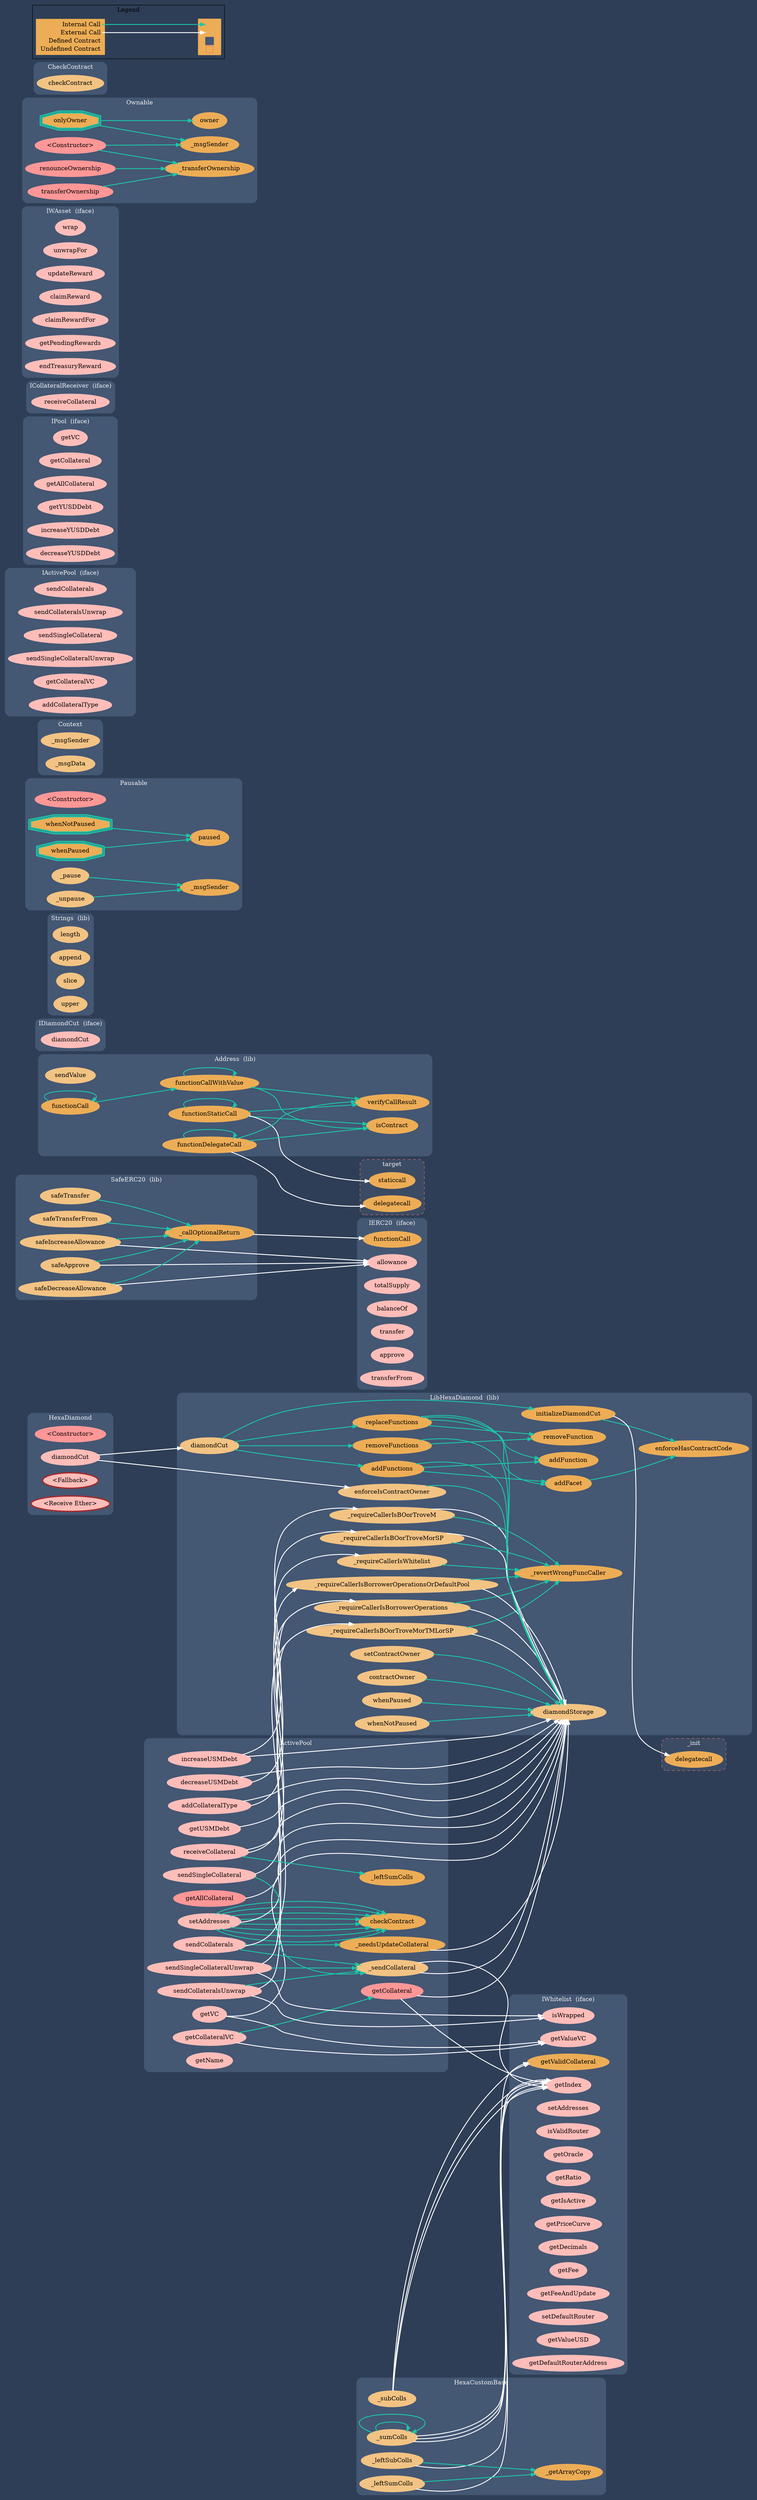 digraph G {
  graph [ ratio = "auto", page = "100", compound =true, bgcolor = "#2e3e56" ];
  node [ style = "filled", fillcolor = "#edad56", color = "#edad56", penwidth =3 ];
  edge [ color = "#fcfcfc", penwidth =2, fontname = "helvetica Neue Ultra Light" ];
subgraph "clusterActivePool" {
  graph [ label = "ActivePool", color = "#445773", fontcolor = "#f0f0f0", style = "rounded", bgcolor = "#445773" ];
  "ActivePool.setAddresses" [ label = "setAddresses", color = "#ffbdb9", fillcolor = "#ffbdb9" ];
  "ActivePool.getCollateral" [ label = "getCollateral", color = "#FF9797", fillcolor = "#FF9797" ];
  "ActivePool.getAllCollateral" [ label = "getAllCollateral", color = "#FF9797", fillcolor = "#FF9797" ];
  "ActivePool.getCollateralVC" [ label = "getCollateralVC", color = "#ffbdb9", fillcolor = "#ffbdb9" ];
  "ActivePool.getVC" [ label = "getVC", color = "#ffbdb9", fillcolor = "#ffbdb9" ];
  "ActivePool.getUSMDebt" [ label = "getUSMDebt", color = "#ffbdb9", fillcolor = "#ffbdb9" ];
  "ActivePool._sendCollateral" [ label = "_sendCollateral", color = "#f2c383", fillcolor = "#f2c383" ];
  "ActivePool.sendCollaterals" [ label = "sendCollaterals", color = "#ffbdb9", fillcolor = "#ffbdb9" ];
  "ActivePool.sendCollateralsUnwrap" [ label = "sendCollateralsUnwrap", color = "#ffbdb9", fillcolor = "#ffbdb9" ];
  "ActivePool.sendSingleCollateral" [ label = "sendSingleCollateral", color = "#ffbdb9", fillcolor = "#ffbdb9" ];
  "ActivePool.sendSingleCollateralUnwrap" [ label = "sendSingleCollateralUnwrap", color = "#ffbdb9", fillcolor = "#ffbdb9" ];
  "ActivePool._needsUpdateCollateral" [ label = "_needsUpdateCollateral" ];
  "ActivePool.increaseUSMDebt" [ label = "increaseUSMDebt", color = "#ffbdb9", fillcolor = "#ffbdb9" ];
  "ActivePool.decreaseUSMDebt" [ label = "decreaseUSMDebt", color = "#ffbdb9", fillcolor = "#ffbdb9" ];
  "ActivePool.receiveCollateral" [ label = "receiveCollateral", color = "#ffbdb9", fillcolor = "#ffbdb9" ];
  "ActivePool.addCollateralType" [ label = "addCollateralType", color = "#ffbdb9", fillcolor = "#ffbdb9" ];
  "ActivePool.getName" [ label = "getName", color = "#ffbdb9", fillcolor = "#ffbdb9" ];
  "ActivePool.checkContract" [ label = "checkContract" ];
  "ActivePool._leftSumColls" [ label = "_leftSumColls" ];
}

subgraph "clusterSafeERC20" {
  graph [ label = "SafeERC20  (lib)", color = "#445773", fontcolor = "#f0f0f0", style = "rounded", bgcolor = "#445773" ];
  "SafeERC20.safeTransfer" [ label = "safeTransfer", color = "#f2c383", fillcolor = "#f2c383" ];
  "SafeERC20.safeTransferFrom" [ label = "safeTransferFrom", color = "#f2c383", fillcolor = "#f2c383" ];
  "SafeERC20.safeApprove" [ label = "safeApprove", color = "#f2c383", fillcolor = "#f2c383" ];
  "SafeERC20.safeIncreaseAllowance" [ label = "safeIncreaseAllowance", color = "#f2c383", fillcolor = "#f2c383" ];
  "SafeERC20.safeDecreaseAllowance" [ label = "safeDecreaseAllowance", color = "#f2c383", fillcolor = "#f2c383" ];
  "SafeERC20._callOptionalReturn" [ label = "_callOptionalReturn" ];
}

subgraph "clusterIERC20" {
  graph [ label = "IERC20  (iface)", color = "#445773", fontcolor = "#f0f0f0", style = "rounded", bgcolor = "#445773" ];
  "IERC20.allowance" [ label = "allowance", color = "#ffbdb9", fillcolor = "#ffbdb9" ];
  "IERC20.functionCall" [ label = "functionCall" ];
  "IERC20.totalSupply" [ label = "totalSupply", color = "#ffbdb9", fillcolor = "#ffbdb9" ];
  "IERC20.balanceOf" [ label = "balanceOf", color = "#ffbdb9", fillcolor = "#ffbdb9" ];
  "IERC20.transfer" [ label = "transfer", color = "#ffbdb9", fillcolor = "#ffbdb9" ];
  "IERC20.approve" [ label = "approve", color = "#ffbdb9", fillcolor = "#ffbdb9" ];
  "IERC20.transferFrom" [ label = "transferFrom", color = "#ffbdb9", fillcolor = "#ffbdb9" ];
}

subgraph "clusterAddress" {
  graph [ label = "Address  (lib)", color = "#445773", fontcolor = "#f0f0f0", style = "rounded", bgcolor = "#445773" ];
  "Address.isContract" [ label = "isContract" ];
  "Address.sendValue" [ label = "sendValue", color = "#f2c383", fillcolor = "#f2c383" ];
  "Address.functionCall" [ label = "functionCall" ];
  "Address.functionCallWithValue" [ label = "functionCallWithValue" ];
  "Address.functionStaticCall" [ label = "functionStaticCall" ];
  "Address.functionDelegateCall" [ label = "functionDelegateCall" ];
  "Address.verifyCallResult" [ label = "verifyCallResult" ];
}

subgraph "clusterLibHexaDiamond" {
  graph [ label = "LibHexaDiamond  (lib)", color = "#445773", fontcolor = "#f0f0f0", style = "rounded", bgcolor = "#445773" ];
  "LibHexaDiamond.diamondStorage" [ label = "diamondStorage", color = "#f2c383", fillcolor = "#f2c383" ];
  "LibHexaDiamond._requireCallerIsBOorTroveMorTMLorSP" [ label = "_requireCallerIsBOorTroveMorTMLorSP", color = "#f2c383", fillcolor = "#f2c383" ];
  "LibHexaDiamond._requireCallerIsBorrowerOperations" [ label = "_requireCallerIsBorrowerOperations", color = "#f2c383", fillcolor = "#f2c383" ];
  "LibHexaDiamond._requireCallerIsBOorTroveM" [ label = "_requireCallerIsBOorTroveM", color = "#f2c383", fillcolor = "#f2c383" ];
  "LibHexaDiamond._requireCallerIsBOorTroveMorSP" [ label = "_requireCallerIsBOorTroveMorSP", color = "#f2c383", fillcolor = "#f2c383" ];
  "LibHexaDiamond._requireCallerIsBorrowerOperationsOrDefaultPool" [ label = "_requireCallerIsBorrowerOperationsOrDefaultPool", color = "#f2c383", fillcolor = "#f2c383" ];
  "LibHexaDiamond._requireCallerIsWhitelist" [ label = "_requireCallerIsWhitelist", color = "#f2c383", fillcolor = "#f2c383" ];
  "LibHexaDiamond.setContractOwner" [ label = "setContractOwner", color = "#f2c383", fillcolor = "#f2c383" ];
  "LibHexaDiamond.contractOwner" [ label = "contractOwner", color = "#f2c383", fillcolor = "#f2c383" ];
  "LibHexaDiamond.enforceIsContractOwner" [ label = "enforceIsContractOwner", color = "#f2c383", fillcolor = "#f2c383" ];
  "LibHexaDiamond.whenPaused" [ label = "whenPaused", color = "#f2c383", fillcolor = "#f2c383" ];
  "LibHexaDiamond.whenNotPaused" [ label = "whenNotPaused", color = "#f2c383", fillcolor = "#f2c383" ];
  "LibHexaDiamond.diamondCut" [ label = "diamondCut", color = "#f2c383", fillcolor = "#f2c383" ];
  "LibHexaDiamond.addFunctions" [ label = "addFunctions" ];
  "LibHexaDiamond.replaceFunctions" [ label = "replaceFunctions" ];
  "LibHexaDiamond.removeFunctions" [ label = "removeFunctions" ];
  "LibHexaDiamond.addFacet" [ label = "addFacet" ];
  "LibHexaDiamond.addFunction" [ label = "addFunction" ];
  "LibHexaDiamond.removeFunction" [ label = "removeFunction" ];
  "LibHexaDiamond.initializeDiamondCut" [ label = "initializeDiamondCut" ];
  "LibHexaDiamond.enforceHasContractCode" [ label = "enforceHasContractCode" ];
  "LibHexaDiamond._revertWrongFuncCaller" [ label = "_revertWrongFuncCaller" ];
}

subgraph "clusterIDiamondCut" {
  graph [ label = "IDiamondCut  (iface)", color = "#445773", fontcolor = "#f0f0f0", style = "rounded", bgcolor = "#445773" ];
  "IDiamondCut.diamondCut" [ label = "diamondCut", color = "#ffbdb9", fillcolor = "#ffbdb9" ];
}

subgraph "clusterHexaDiamond" {
  graph [ label = "HexaDiamond", color = "#445773", fontcolor = "#f0f0f0", style = "rounded", bgcolor = "#445773" ];
  "HexaDiamond.<Constructor>" [ label = "<Constructor>", color = "#FF9797", fillcolor = "#FF9797" ];
  "HexaDiamond.diamondCut" [ label = "diamondCut", color = "#ffbdb9", fillcolor = "#ffbdb9" ];
  "HexaDiamond.<Fallback>" [ label = "<Fallback>", color = "brown", fillcolor = "#ffbdb9" ];
  "HexaDiamond.<Receive Ether>" [ label = "<Receive Ether>", color = "brown", fillcolor = "#ffbdb9" ];
}

subgraph "clusterStrings" {
  graph [ label = "Strings  (lib)", color = "#445773", fontcolor = "#f0f0f0", style = "rounded", bgcolor = "#445773" ];
  "Strings.length" [ label = "length", color = "#f2c383", fillcolor = "#f2c383" ];
  "Strings.append" [ label = "append", color = "#f2c383", fillcolor = "#f2c383" ];
  "Strings.slice" [ label = "slice", color = "#f2c383", fillcolor = "#f2c383" ];
  "Strings.upper" [ label = "upper", color = "#f2c383", fillcolor = "#f2c383" ];
}

subgraph "clusterPausable" {
  graph [ label = "Pausable", color = "#445773", fontcolor = "#f0f0f0", style = "rounded", bgcolor = "#445773" ];
  "Pausable.<Constructor>" [ label = "<Constructor>", color = "#FF9797", fillcolor = "#FF9797" ];
  "Pausable.paused" [ label = "paused" ];
  "Pausable.whenNotPaused" [ label = "whenNotPaused", color = "#1bc6a6", shape =doubleoctagon ];
  "Pausable.whenPaused" [ label = "whenPaused", color = "#1bc6a6", shape =doubleoctagon ];
  "Pausable._pause" [ label = "_pause", color = "#f2c383", fillcolor = "#f2c383" ];
  "Pausable._unpause" [ label = "_unpause", color = "#f2c383", fillcolor = "#f2c383" ];
  "Pausable._msgSender" [ label = "_msgSender" ];
}

subgraph "clusterContext" {
  graph [ label = "Context", color = "#445773", fontcolor = "#f0f0f0", style = "rounded", bgcolor = "#445773" ];
  "Context._msgSender" [ label = "_msgSender", color = "#f2c383", fillcolor = "#f2c383" ];
  "Context._msgData" [ label = "_msgData", color = "#f2c383", fillcolor = "#f2c383" ];
}

subgraph "clusterIActivePool" {
  graph [ label = "IActivePool  (iface)", color = "#445773", fontcolor = "#f0f0f0", style = "rounded", bgcolor = "#445773" ];
  "IActivePool.sendCollaterals" [ label = "sendCollaterals", color = "#ffbdb9", fillcolor = "#ffbdb9" ];
  "IActivePool.sendCollateralsUnwrap" [ label = "sendCollateralsUnwrap", color = "#ffbdb9", fillcolor = "#ffbdb9" ];
  "IActivePool.sendSingleCollateral" [ label = "sendSingleCollateral", color = "#ffbdb9", fillcolor = "#ffbdb9" ];
  "IActivePool.sendSingleCollateralUnwrap" [ label = "sendSingleCollateralUnwrap", color = "#ffbdb9", fillcolor = "#ffbdb9" ];
  "IActivePool.getCollateralVC" [ label = "getCollateralVC", color = "#ffbdb9", fillcolor = "#ffbdb9" ];
  "IActivePool.addCollateralType" [ label = "addCollateralType", color = "#ffbdb9", fillcolor = "#ffbdb9" ];
}

subgraph "clusterIPool" {
  graph [ label = "IPool  (iface)", color = "#445773", fontcolor = "#f0f0f0", style = "rounded", bgcolor = "#445773" ];
  "IPool.getVC" [ label = "getVC", color = "#ffbdb9", fillcolor = "#ffbdb9" ];
  "IPool.getCollateral" [ label = "getCollateral", color = "#ffbdb9", fillcolor = "#ffbdb9" ];
  "IPool.getAllCollateral" [ label = "getAllCollateral", color = "#ffbdb9", fillcolor = "#ffbdb9" ];
  "IPool.getYUSDDebt" [ label = "getYUSDDebt", color = "#ffbdb9", fillcolor = "#ffbdb9" ];
  "IPool.increaseYUSDDebt" [ label = "increaseYUSDDebt", color = "#ffbdb9", fillcolor = "#ffbdb9" ];
  "IPool.decreaseYUSDDebt" [ label = "decreaseYUSDDebt", color = "#ffbdb9", fillcolor = "#ffbdb9" ];
}

subgraph "clusterICollateralReceiver" {
  graph [ label = "ICollateralReceiver  (iface)", color = "#445773", fontcolor = "#f0f0f0", style = "rounded", bgcolor = "#445773" ];
  "ICollateralReceiver.receiveCollateral" [ label = "receiveCollateral", color = "#ffbdb9", fillcolor = "#ffbdb9" ];
}

subgraph "clusterIWhitelist" {
  graph [ label = "IWhitelist  (iface)", color = "#445773", fontcolor = "#f0f0f0", style = "rounded", bgcolor = "#445773" ];
  "IWhitelist.getIndex" [ label = "getIndex", color = "#ffbdb9", fillcolor = "#ffbdb9" ];
  "IWhitelist.getValueVC" [ label = "getValueVC", color = "#ffbdb9", fillcolor = "#ffbdb9" ];
  "IWhitelist.isWrapped" [ label = "isWrapped", color = "#ffbdb9", fillcolor = "#ffbdb9" ];
  "IWhitelist.getValidCollateral" [ label = "getValidCollateral" ];
  "IWhitelist.setAddresses" [ label = "setAddresses", color = "#ffbdb9", fillcolor = "#ffbdb9" ];
  "IWhitelist.isValidRouter" [ label = "isValidRouter", color = "#ffbdb9", fillcolor = "#ffbdb9" ];
  "IWhitelist.getOracle" [ label = "getOracle", color = "#ffbdb9", fillcolor = "#ffbdb9" ];
  "IWhitelist.getRatio" [ label = "getRatio", color = "#ffbdb9", fillcolor = "#ffbdb9" ];
  "IWhitelist.getIsActive" [ label = "getIsActive", color = "#ffbdb9", fillcolor = "#ffbdb9" ];
  "IWhitelist.getPriceCurve" [ label = "getPriceCurve", color = "#ffbdb9", fillcolor = "#ffbdb9" ];
  "IWhitelist.getDecimals" [ label = "getDecimals", color = "#ffbdb9", fillcolor = "#ffbdb9" ];
  "IWhitelist.getFee" [ label = "getFee", color = "#ffbdb9", fillcolor = "#ffbdb9" ];
  "IWhitelist.getFeeAndUpdate" [ label = "getFeeAndUpdate", color = "#ffbdb9", fillcolor = "#ffbdb9" ];
  "IWhitelist.setDefaultRouter" [ label = "setDefaultRouter", color = "#ffbdb9", fillcolor = "#ffbdb9" ];
  "IWhitelist.getValueUSD" [ label = "getValueUSD", color = "#ffbdb9", fillcolor = "#ffbdb9" ];
  "IWhitelist.getDefaultRouterAddress" [ label = "getDefaultRouterAddress", color = "#ffbdb9", fillcolor = "#ffbdb9" ];
}

subgraph "clusterIWAsset" {
  graph [ label = "IWAsset  (iface)", color = "#445773", fontcolor = "#f0f0f0", style = "rounded", bgcolor = "#445773" ];
  "IWAsset.wrap" [ label = "wrap", color = "#ffbdb9", fillcolor = "#ffbdb9" ];
  "IWAsset.unwrapFor" [ label = "unwrapFor", color = "#ffbdb9", fillcolor = "#ffbdb9" ];
  "IWAsset.updateReward" [ label = "updateReward", color = "#ffbdb9", fillcolor = "#ffbdb9" ];
  "IWAsset.claimReward" [ label = "claimReward", color = "#ffbdb9", fillcolor = "#ffbdb9" ];
  "IWAsset.claimRewardFor" [ label = "claimRewardFor", color = "#ffbdb9", fillcolor = "#ffbdb9" ];
  "IWAsset.getPendingRewards" [ label = "getPendingRewards", color = "#ffbdb9", fillcolor = "#ffbdb9" ];
  "IWAsset.endTreasuryReward" [ label = "endTreasuryReward", color = "#ffbdb9", fillcolor = "#ffbdb9" ];
}

subgraph "clusterOwnable" {
  graph [ label = "Ownable", color = "#445773", fontcolor = "#f0f0f0", style = "rounded", bgcolor = "#445773" ];
  "Ownable.<Constructor>" [ label = "<Constructor>", color = "#FF9797", fillcolor = "#FF9797" ];
  "Ownable.owner" [ label = "owner" ];
  "Ownable.onlyOwner" [ label = "onlyOwner", color = "#1bc6a6", shape =doubleoctagon ];
  "Ownable.renounceOwnership" [ label = "renounceOwnership", color = "#FF9797", fillcolor = "#FF9797" ];
  "Ownable.transferOwnership" [ label = "transferOwnership", color = "#FF9797", fillcolor = "#FF9797" ];
  "Ownable._transferOwnership" [ label = "_transferOwnership" ];
  "Ownable._msgSender" [ label = "_msgSender" ];
}

subgraph "clusterCheckContract" {
  graph [ label = "CheckContract", color = "#445773", fontcolor = "#f0f0f0", style = "rounded", bgcolor = "#445773" ];
  "CheckContract.checkContract" [ label = "checkContract", color = "#f2c383", fillcolor = "#f2c383" ];
}

subgraph "clusterHexaCustomBase" {
  graph [ label = "HexaCustomBase", color = "#445773", fontcolor = "#f0f0f0", style = "rounded", bgcolor = "#445773" ];
  "HexaCustomBase._sumColls" [ label = "_sumColls", color = "#f2c383", fillcolor = "#f2c383" ];
  "HexaCustomBase._leftSumColls" [ label = "_leftSumColls", color = "#f2c383", fillcolor = "#f2c383" ];
  "HexaCustomBase._leftSubColls" [ label = "_leftSubColls", color = "#f2c383", fillcolor = "#f2c383" ];
  "HexaCustomBase._subColls" [ label = "_subColls", color = "#f2c383", fillcolor = "#f2c383" ];
  "HexaCustomBase._getArrayCopy" [ label = "_getArrayCopy" ];
}

subgraph "clusterBaseMath" {
  graph [ label = "BaseMath", color = "#445773", fontcolor = "#f0f0f0", style = "rounded", bgcolor = "#445773" ];
}

subgraph "clustertarget" {
  graph [ label = "target", color = "#e8726d", fontcolor = "#f0f0f0", style = "rounded,dashed", bgcolor = "#3b4b63" ];
  "target.staticcall" [ label = "staticcall" ];
  "target.delegatecall" [ label = "delegatecall" ];
}

subgraph "cluster_init" {
  graph [ label = "_init", color = "#e8726d", fontcolor = "#f0f0f0", style = "rounded,dashed", bgcolor = "#3b4b63" ];
  "_init.delegatecall" [ label = "delegatecall" ];
}

  "ActivePool.setAddresses";
  "ActivePool.checkContract";
  "LibHexaDiamond.diamondStorage";
  "ActivePool.getCollateral";
  "IWhitelist.getIndex";
  "ActivePool.getAllCollateral";
  "ActivePool.getCollateralVC";
  "IWhitelist.getValueVC";
  "ActivePool.getVC";
  "ActivePool.getUSMDebt";
  "ActivePool._sendCollateral";
  "ActivePool.sendCollaterals";
  "LibHexaDiamond._requireCallerIsBOorTroveMorTMLorSP";
  "ActivePool._needsUpdateCollateral";
  "ActivePool.sendCollateralsUnwrap";
  "IWhitelist.isWrapped";
  "ActivePool.sendSingleCollateral";
  "LibHexaDiamond._requireCallerIsBorrowerOperations";
  "ActivePool.sendSingleCollateralUnwrap";
  "ActivePool.increaseUSMDebt";
  "LibHexaDiamond._requireCallerIsBOorTroveM";
  "ActivePool.decreaseUSMDebt";
  "LibHexaDiamond._requireCallerIsBOorTroveMorSP";
  "ActivePool.receiveCollateral";
  "LibHexaDiamond._requireCallerIsBorrowerOperationsOrDefaultPool";
  "ActivePool._leftSumColls";
  "ActivePool.addCollateralType";
  "LibHexaDiamond._requireCallerIsWhitelist";
  "SafeERC20.safeTransfer";
  "SafeERC20._callOptionalReturn";
  "SafeERC20.safeTransferFrom";
  "SafeERC20.safeApprove";
  "IERC20.allowance";
  "SafeERC20.safeIncreaseAllowance";
  "SafeERC20.safeDecreaseAllowance";
  "IERC20.functionCall";
  "Address.functionCall";
  "Address.functionCallWithValue";
  "Address.isContract";
  "Address.verifyCallResult";
  "Address.functionStaticCall";
  "target.staticcall";
  "Address.functionDelegateCall";
  "target.delegatecall";
  "LibHexaDiamond.setContractOwner";
  "LibHexaDiamond.contractOwner";
  "LibHexaDiamond.enforceIsContractOwner";
  "LibHexaDiamond.whenPaused";
  "LibHexaDiamond.whenNotPaused";
  "LibHexaDiamond.diamondCut";
  "LibHexaDiamond.addFunctions";
  "LibHexaDiamond.replaceFunctions";
  "LibHexaDiamond.removeFunctions";
  "LibHexaDiamond.initializeDiamondCut";
  "LibHexaDiamond.addFacet";
  "LibHexaDiamond.addFunction";
  "LibHexaDiamond.removeFunction";
  "LibHexaDiamond.enforceHasContractCode";
  "_init.delegatecall";
  "LibHexaDiamond._revertWrongFuncCaller";
  "HexaDiamond.diamondCut";
  "Pausable.whenNotPaused";
  "Pausable.paused";
  "Pausable.whenPaused";
  "Pausable._pause";
  "Pausable._msgSender";
  "Pausable._unpause";
  "Ownable.<Constructor>";
  "Ownable._transferOwnership";
  "Ownable._msgSender";
  "Ownable.onlyOwner";
  "Ownable.owner";
  "Ownable.renounceOwnership";
  "Ownable.transferOwnership";
  "HexaCustomBase._sumColls";
  "IWhitelist.getValidCollateral";
  "HexaCustomBase._leftSumColls";
  "HexaCustomBase._getArrayCopy";
  "HexaCustomBase._leftSubColls";
  "HexaCustomBase._subColls";
  "ActivePool.setAddresses" -> "ActivePool.checkContract" [ color = "#1bc6a6" ];
  "ActivePool.setAddresses" -> "ActivePool.checkContract" [ color = "#1bc6a6" ];
  "ActivePool.setAddresses" -> "ActivePool.checkContract" [ color = "#1bc6a6" ];
  "ActivePool.setAddresses" -> "ActivePool.checkContract" [ color = "#1bc6a6" ];
  "ActivePool.setAddresses" -> "ActivePool.checkContract" [ color = "#1bc6a6" ];
  "ActivePool.setAddresses" -> "ActivePool.checkContract" [ color = "#1bc6a6" ];
  "ActivePool.setAddresses" -> "ActivePool.checkContract" [ color = "#1bc6a6" ];
  "ActivePool.setAddresses" -> "ActivePool.checkContract" [ color = "#1bc6a6" ];
  "ActivePool.setAddresses" -> "LibHexaDiamond.diamondStorage" [ color = "white" ];
  "ActivePool.getCollateral" -> "LibHexaDiamond.diamondStorage" [ color = "white" ];
  "ActivePool.getCollateral" -> "IWhitelist.getIndex" [ color = "white" ];
  "ActivePool.getAllCollateral" -> "LibHexaDiamond.diamondStorage" [ color = "white" ];
  "ActivePool.getCollateralVC" -> "IWhitelist.getValueVC" [ color = "white" ];
  "ActivePool.getCollateralVC" -> "ActivePool.getCollateral" [ color = "#1bc6a6" ];
  "ActivePool.getVC" -> "LibHexaDiamond.diamondStorage" [ color = "white" ];
  "ActivePool.getVC" -> "IWhitelist.getValueVC" [ color = "white" ];
  "ActivePool.getUSMDebt" -> "LibHexaDiamond.diamondStorage" [ color = "white" ];
  "ActivePool._sendCollateral" -> "LibHexaDiamond.diamondStorage" [ color = "white" ];
  "ActivePool._sendCollateral" -> "IWhitelist.getIndex" [ color = "white" ];
  "ActivePool.sendCollaterals" -> "LibHexaDiamond._requireCallerIsBOorTroveMorTMLorSP" [ color = "white" ];
  "ActivePool.sendCollaterals" -> "ActivePool._sendCollateral" [ color = "#1bc6a6" ];
  "ActivePool.sendCollaterals" -> "ActivePool._needsUpdateCollateral" [ color = "#1bc6a6" ];
  "ActivePool.sendCollateralsUnwrap" -> "LibHexaDiamond._requireCallerIsBOorTroveMorTMLorSP" [ color = "white" ];
  "ActivePool.sendCollateralsUnwrap" -> "IWhitelist.isWrapped" [ color = "white" ];
  "ActivePool.sendCollateralsUnwrap" -> "ActivePool._sendCollateral" [ color = "#1bc6a6" ];
  "ActivePool.sendSingleCollateral" -> "LibHexaDiamond._requireCallerIsBorrowerOperations" [ color = "white" ];
  "ActivePool.sendSingleCollateral" -> "ActivePool._sendCollateral" [ color = "#1bc6a6" ];
  "ActivePool.sendSingleCollateralUnwrap" -> "LibHexaDiamond._requireCallerIsBorrowerOperations" [ color = "white" ];
  "ActivePool.sendSingleCollateralUnwrap" -> "IWhitelist.isWrapped" [ color = "white" ];
  "ActivePool.sendSingleCollateralUnwrap" -> "ActivePool._sendCollateral" [ color = "#1bc6a6" ];
  "ActivePool._needsUpdateCollateral" -> "LibHexaDiamond.diamondStorage" [ color = "white" ];
  "ActivePool.increaseUSMDebt" -> "LibHexaDiamond._requireCallerIsBOorTroveM" [ color = "white" ];
  "ActivePool.increaseUSMDebt" -> "LibHexaDiamond.diamondStorage" [ color = "white" ];
  "ActivePool.decreaseUSMDebt" -> "LibHexaDiamond._requireCallerIsBOorTroveMorSP" [ color = "white" ];
  "ActivePool.decreaseUSMDebt" -> "LibHexaDiamond.diamondStorage" [ color = "white" ];
  "ActivePool.receiveCollateral" -> "LibHexaDiamond._requireCallerIsBorrowerOperationsOrDefaultPool" [ color = "white" ];
  "ActivePool.receiveCollateral" -> "LibHexaDiamond.diamondStorage" [ color = "white" ];
  "ActivePool.receiveCollateral" -> "ActivePool._leftSumColls" [ color = "#1bc6a6" ];
  "ActivePool.addCollateralType" -> "LibHexaDiamond._requireCallerIsWhitelist" [ color = "white" ];
  "ActivePool.addCollateralType" -> "LibHexaDiamond.diamondStorage" [ color = "white" ];
  "SafeERC20.safeTransfer" -> "SafeERC20._callOptionalReturn" [ color = "#1bc6a6" ];
  "SafeERC20.safeTransferFrom" -> "SafeERC20._callOptionalReturn" [ color = "#1bc6a6" ];
  "SafeERC20.safeApprove" -> "IERC20.allowance" [ color = "white" ];
  "SafeERC20.safeApprove" -> "SafeERC20._callOptionalReturn" [ color = "#1bc6a6" ];
  "SafeERC20.safeIncreaseAllowance" -> "IERC20.allowance" [ color = "white" ];
  "SafeERC20.safeIncreaseAllowance" -> "SafeERC20._callOptionalReturn" [ color = "#1bc6a6" ];
  "SafeERC20.safeDecreaseAllowance" -> "IERC20.allowance" [ color = "white" ];
  "SafeERC20.safeDecreaseAllowance" -> "SafeERC20._callOptionalReturn" [ color = "#1bc6a6" ];
  "SafeERC20._callOptionalReturn" -> "IERC20.functionCall" [ color = "white" ];
  "Address.functionCall" -> "Address.functionCall" [ color = "#1bc6a6" ];
  "Address.functionCall" -> "Address.functionCallWithValue" [ color = "#1bc6a6" ];
  "Address.functionCallWithValue" -> "Address.functionCallWithValue" [ color = "#1bc6a6" ];
  "Address.functionCallWithValue" -> "Address.isContract" [ color = "#1bc6a6" ];
  "Address.functionCallWithValue" -> "Address.verifyCallResult" [ color = "#1bc6a6" ];
  "Address.functionStaticCall" -> "Address.functionStaticCall" [ color = "#1bc6a6" ];
  "Address.functionStaticCall" -> "Address.isContract" [ color = "#1bc6a6" ];
  "Address.functionStaticCall" -> "target.staticcall" [ color = "white" ];
  "Address.functionStaticCall" -> "Address.verifyCallResult" [ color = "#1bc6a6" ];
  "Address.functionDelegateCall" -> "Address.functionDelegateCall" [ color = "#1bc6a6" ];
  "Address.functionDelegateCall" -> "Address.isContract" [ color = "#1bc6a6" ];
  "Address.functionDelegateCall" -> "target.delegatecall" [ color = "white" ];
  "Address.functionDelegateCall" -> "Address.verifyCallResult" [ color = "#1bc6a6" ];
  "LibHexaDiamond.setContractOwner" -> "LibHexaDiamond.diamondStorage" [ color = "#1bc6a6" ];
  "LibHexaDiamond.contractOwner" -> "LibHexaDiamond.diamondStorage" [ color = "#1bc6a6" ];
  "LibHexaDiamond.enforceIsContractOwner" -> "LibHexaDiamond.diamondStorage" [ color = "#1bc6a6" ];
  "LibHexaDiamond.whenPaused" -> "LibHexaDiamond.diamondStorage" [ color = "#1bc6a6" ];
  "LibHexaDiamond.whenNotPaused" -> "LibHexaDiamond.diamondStorage" [ color = "#1bc6a6" ];
  "LibHexaDiamond.diamondCut" -> "LibHexaDiamond.addFunctions" [ color = "#1bc6a6" ];
  "LibHexaDiamond.diamondCut" -> "LibHexaDiamond.replaceFunctions" [ color = "#1bc6a6" ];
  "LibHexaDiamond.diamondCut" -> "LibHexaDiamond.removeFunctions" [ color = "#1bc6a6" ];
  "LibHexaDiamond.diamondCut" -> "LibHexaDiamond.initializeDiamondCut" [ color = "#1bc6a6" ];
  "LibHexaDiamond.addFunctions" -> "LibHexaDiamond.diamondStorage" [ color = "#1bc6a6" ];
  "LibHexaDiamond.addFunctions" -> "LibHexaDiamond.addFacet" [ color = "#1bc6a6" ];
  "LibHexaDiamond.addFunctions" -> "LibHexaDiamond.addFunction" [ color = "#1bc6a6" ];
  "LibHexaDiamond.replaceFunctions" -> "LibHexaDiamond.diamondStorage" [ color = "#1bc6a6" ];
  "LibHexaDiamond.replaceFunctions" -> "LibHexaDiamond.addFacet" [ color = "#1bc6a6" ];
  "LibHexaDiamond.replaceFunctions" -> "LibHexaDiamond.removeFunction" [ color = "#1bc6a6" ];
  "LibHexaDiamond.replaceFunctions" -> "LibHexaDiamond.addFunction" [ color = "#1bc6a6" ];
  "LibHexaDiamond.removeFunctions" -> "LibHexaDiamond.diamondStorage" [ color = "#1bc6a6" ];
  "LibHexaDiamond.removeFunctions" -> "LibHexaDiamond.removeFunction" [ color = "#1bc6a6" ];
  "LibHexaDiamond.addFacet" -> "LibHexaDiamond.enforceHasContractCode" [ color = "#1bc6a6" ];
  "LibHexaDiamond.initializeDiamondCut" -> "LibHexaDiamond.enforceHasContractCode" [ color = "#1bc6a6" ];
  "LibHexaDiamond.initializeDiamondCut" -> "_init.delegatecall" [ color = "white" ];
  "LibHexaDiamond._requireCallerIsBOorTroveMorTMLorSP" -> "LibHexaDiamond.diamondStorage" [ color = "white" ];
  "LibHexaDiamond._requireCallerIsBOorTroveMorTMLorSP" -> "LibHexaDiamond._revertWrongFuncCaller" [ color = "#1bc6a6" ];
  "LibHexaDiamond._requireCallerIsBorrowerOperationsOrDefaultPool" -> "LibHexaDiamond.diamondStorage" [ color = "white" ];
  "LibHexaDiamond._requireCallerIsBorrowerOperationsOrDefaultPool" -> "LibHexaDiamond._revertWrongFuncCaller" [ color = "#1bc6a6" ];
  "LibHexaDiamond._requireCallerIsBorrowerOperations" -> "LibHexaDiamond.diamondStorage" [ color = "white" ];
  "LibHexaDiamond._requireCallerIsBorrowerOperations" -> "LibHexaDiamond._revertWrongFuncCaller" [ color = "#1bc6a6" ];
  "LibHexaDiamond._requireCallerIsBOorTroveMorSP" -> "LibHexaDiamond.diamondStorage" [ color = "white" ];
  "LibHexaDiamond._requireCallerIsBOorTroveMorSP" -> "LibHexaDiamond._revertWrongFuncCaller" [ color = "#1bc6a6" ];
  "LibHexaDiamond._requireCallerIsBOorTroveM" -> "LibHexaDiamond.diamondStorage" [ color = "white" ];
  "LibHexaDiamond._requireCallerIsBOorTroveM" -> "LibHexaDiamond._revertWrongFuncCaller" [ color = "#1bc6a6" ];
  "LibHexaDiamond._requireCallerIsWhitelist" -> "LibHexaDiamond._revertWrongFuncCaller" [ color = "#1bc6a6" ];
  "HexaDiamond.diamondCut" -> "LibHexaDiamond.enforceIsContractOwner" [ color = "white" ];
  "HexaDiamond.diamondCut" -> "LibHexaDiamond.diamondCut" [ color = "white" ];
  "Pausable.whenNotPaused" -> "Pausable.paused" [ color = "#1bc6a6" ];
  "Pausable.whenPaused" -> "Pausable.paused" [ color = "#1bc6a6" ];
  "Pausable._pause" -> "Pausable._msgSender" [ color = "#1bc6a6" ];
  "Pausable._unpause" -> "Pausable._msgSender" [ color = "#1bc6a6" ];
  "Ownable.<Constructor>" -> "Ownable._transferOwnership" [ color = "#1bc6a6" ];
  "Ownable.<Constructor>" -> "Ownable._msgSender" [ color = "#1bc6a6" ];
  "Ownable.onlyOwner" -> "Ownable.owner" [ color = "#1bc6a6" ];
  "Ownable.onlyOwner" -> "Ownable._msgSender" [ color = "#1bc6a6" ];
  "Ownable.renounceOwnership" -> "Ownable._transferOwnership" [ color = "#1bc6a6" ];
  "Ownable.transferOwnership" -> "Ownable._transferOwnership" [ color = "#1bc6a6" ];
  "HexaCustomBase._sumColls" -> "IWhitelist.getValidCollateral" [ color = "white" ];
  "HexaCustomBase._sumColls" -> "IWhitelist.getIndex" [ color = "white" ];
  "HexaCustomBase._sumColls" -> "IWhitelist.getIndex" [ color = "white" ];
  "HexaCustomBase._sumColls" -> "HexaCustomBase._sumColls" [ color = "#1bc6a6" ];
  "HexaCustomBase._sumColls" -> "HexaCustomBase._sumColls" [ color = "#1bc6a6" ];
  "HexaCustomBase._leftSumColls" -> "HexaCustomBase._getArrayCopy" [ color = "#1bc6a6" ];
  "HexaCustomBase._leftSumColls" -> "IWhitelist.getIndex" [ color = "white" ];
  "HexaCustomBase._leftSubColls" -> "HexaCustomBase._getArrayCopy" [ color = "#1bc6a6" ];
  "HexaCustomBase._leftSubColls" -> "IWhitelist.getIndex" [ color = "white" ];
  "HexaCustomBase._subColls" -> "IWhitelist.getValidCollateral" [ color = "white" ];
  "HexaCustomBase._subColls" -> "IWhitelist.getIndex" [ color = "white" ];
  "HexaCustomBase._subColls" -> "IWhitelist.getIndex" [ color = "white" ];


rankdir=LR
node [shape=plaintext]
subgraph cluster_01 { 
label = "Legend";
key [label=<<table border="0" cellpadding="2" cellspacing="0" cellborder="0">
  <tr><td align="right" port="i1">Internal Call</td></tr>
  <tr><td align="right" port="i2">External Call</td></tr>
  <tr><td align="right" port="i3">Defined Contract</td></tr>
  <tr><td align="right" port="i4">Undefined Contract</td></tr>
  </table>>]
key2 [label=<<table border="0" cellpadding="2" cellspacing="0" cellborder="0">
  <tr><td port="i1">&nbsp;&nbsp;&nbsp;</td></tr>
  <tr><td port="i2">&nbsp;&nbsp;&nbsp;</td></tr>
  <tr><td port="i3" bgcolor="#445773">&nbsp;&nbsp;&nbsp;</td></tr>
  <tr><td port="i4">
    <table border="1" cellborder="0" cellspacing="0" cellpadding="7" color="#e8726d">
      <tr>
       <td></td>
      </tr>
     </table>
  </td></tr>
  </table>>]
key:i1:e -> key2:i1:w [color="#1bc6a6"]
key:i2:e -> key2:i2:w [color="white"]
}
}

